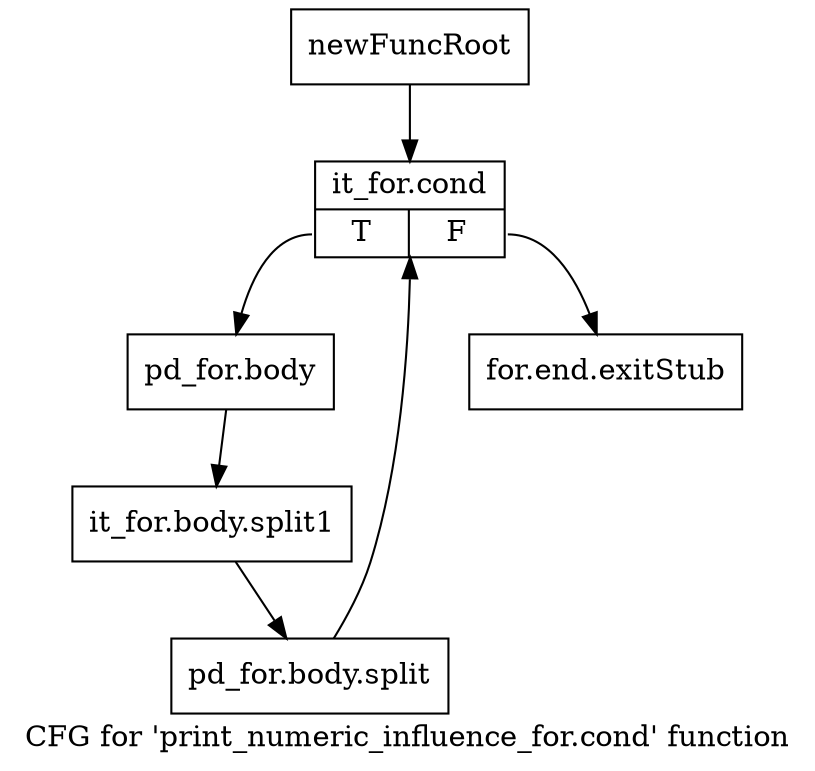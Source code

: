 digraph "CFG for 'print_numeric_influence_for.cond' function" {
	label="CFG for 'print_numeric_influence_for.cond' function";

	Node0x40347a0 [shape=record,label="{newFuncRoot}"];
	Node0x40347a0 -> Node0x4038760;
	Node0x4038710 [shape=record,label="{for.end.exitStub}"];
	Node0x4038760 [shape=record,label="{it_for.cond|{<s0>T|<s1>F}}"];
	Node0x4038760:s0 -> Node0x40387b0;
	Node0x4038760:s1 -> Node0x4038710;
	Node0x40387b0 [shape=record,label="{pd_for.body}"];
	Node0x40387b0 -> Node0x4f51f70;
	Node0x4f51f70 [shape=record,label="{it_for.body.split1}"];
	Node0x4f51f70 -> Node0x4f9ee70;
	Node0x4f9ee70 [shape=record,label="{pd_for.body.split}"];
	Node0x4f9ee70 -> Node0x4038760;
}
